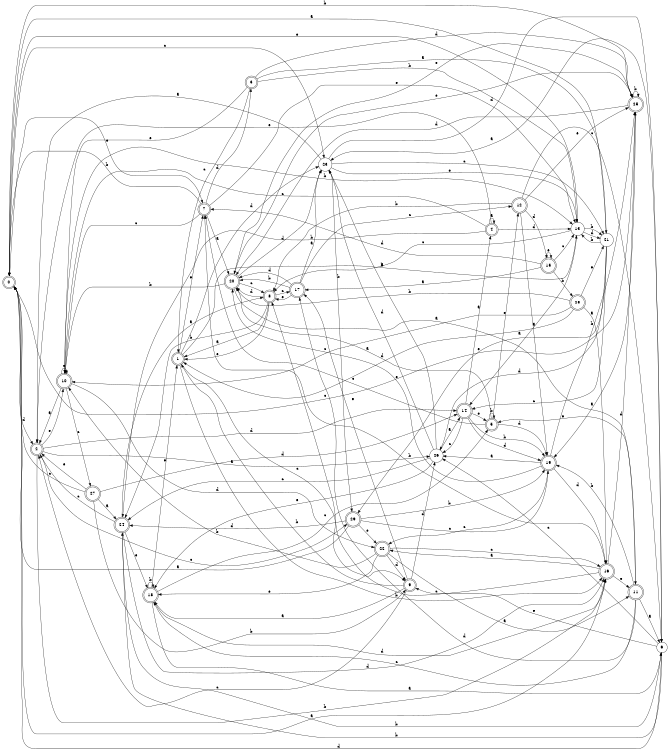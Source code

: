 digraph n24_10 {
__start0 [label="" shape="none"];

rankdir=LR;
size="8,5";

s0 [style="rounded,filled", color="black", fillcolor="white" shape="doublecircle", label="0"];
s1 [style="rounded,filled", color="black", fillcolor="white" shape="doublecircle", label="1"];
s2 [style="rounded,filled", color="black", fillcolor="white" shape="doublecircle", label="2"];
s3 [style="rounded,filled", color="black", fillcolor="white" shape="doublecircle", label="3"];
s4 [style="rounded,filled", color="black", fillcolor="white" shape="doublecircle", label="4"];
s5 [style="rounded,filled", color="black", fillcolor="white" shape="doublecircle", label="5"];
s6 [style="filled", color="black", fillcolor="white" shape="circle", label="6"];
s7 [style="rounded,filled", color="black", fillcolor="white" shape="doublecircle", label="7"];
s8 [style="rounded,filled", color="black", fillcolor="white" shape="doublecircle", label="8"];
s9 [style="rounded,filled", color="black", fillcolor="white" shape="doublecircle", label="9"];
s10 [style="rounded,filled", color="black", fillcolor="white" shape="doublecircle", label="10"];
s11 [style="rounded,filled", color="black", fillcolor="white" shape="doublecircle", label="11"];
s12 [style="rounded,filled", color="black", fillcolor="white" shape="doublecircle", label="12"];
s13 [style="filled", color="black", fillcolor="white" shape="circle", label="13"];
s14 [style="rounded,filled", color="black", fillcolor="white" shape="doublecircle", label="14"];
s15 [style="rounded,filled", color="black", fillcolor="white" shape="doublecircle", label="15"];
s16 [style="rounded,filled", color="black", fillcolor="white" shape="doublecircle", label="16"];
s17 [style="rounded,filled", color="black", fillcolor="white" shape="doublecircle", label="17"];
s18 [style="rounded,filled", color="black", fillcolor="white" shape="doublecircle", label="18"];
s19 [style="rounded,filled", color="black", fillcolor="white" shape="doublecircle", label="19"];
s20 [style="rounded,filled", color="black", fillcolor="white" shape="doublecircle", label="20"];
s21 [style="filled", color="black", fillcolor="white" shape="circle", label="21"];
s22 [style="rounded,filled", color="black", fillcolor="white" shape="doublecircle", label="22"];
s23 [style="filled", color="black", fillcolor="white" shape="circle", label="23"];
s24 [style="rounded,filled", color="black", fillcolor="white" shape="doublecircle", label="24"];
s25 [style="rounded,filled", color="black", fillcolor="white" shape="doublecircle", label="25"];
s26 [style="filled", color="black", fillcolor="white" shape="circle", label="26"];
s27 [style="rounded,filled", color="black", fillcolor="white" shape="doublecircle", label="27"];
s28 [style="rounded,filled", color="black", fillcolor="white" shape="doublecircle", label="28"];
s29 [style="rounded,filled", color="black", fillcolor="white" shape="doublecircle", label="29"];
s0 -> s16 [label="a"];
s0 -> s25 [label="b"];
s0 -> s23 [label="c"];
s0 -> s2 [label="d"];
s0 -> s7 [label="e"];
s1 -> s13 [label="a"];
s1 -> s16 [label="b"];
s1 -> s9 [label="c"];
s1 -> s23 [label="d"];
s1 -> s7 [label="e"];
s2 -> s26 [label="a"];
s2 -> s16 [label="b"];
s2 -> s29 [label="c"];
s2 -> s14 [label="d"];
s2 -> s10 [label="e"];
s3 -> s21 [label="a"];
s3 -> s13 [label="b"];
s3 -> s1 [label="c"];
s3 -> s25 [label="d"];
s3 -> s10 [label="e"];
s4 -> s4 [label="a"];
s4 -> s24 [label="b"];
s4 -> s10 [label="c"];
s4 -> s13 [label="d"];
s4 -> s2 [label="e"];
s5 -> s20 [label="a"];
s5 -> s5 [label="b"];
s5 -> s7 [label="c"];
s5 -> s19 [label="d"];
s5 -> s12 [label="e"];
s6 -> s23 [label="a"];
s6 -> s24 [label="b"];
s6 -> s26 [label="c"];
s6 -> s0 [label="d"];
s6 -> s9 [label="e"];
s7 -> s20 [label="a"];
s7 -> s0 [label="b"];
s7 -> s10 [label="c"];
s7 -> s3 [label="d"];
s7 -> s13 [label="e"];
s8 -> s1 [label="a"];
s8 -> s24 [label="b"];
s8 -> s17 [label="c"];
s8 -> s20 [label="d"];
s8 -> s1 [label="e"];
s9 -> s18 [label="a"];
s9 -> s1 [label="b"];
s9 -> s2 [label="c"];
s9 -> s26 [label="d"];
s9 -> s17 [label="e"];
s10 -> s2 [label="a"];
s10 -> s13 [label="b"];
s10 -> s27 [label="c"];
s10 -> s22 [label="d"];
s10 -> s10 [label="e"];
s11 -> s6 [label="a"];
s11 -> s19 [label="b"];
s11 -> s18 [label="c"];
s11 -> s17 [label="d"];
s11 -> s5 [label="e"];
s12 -> s19 [label="a"];
s12 -> s8 [label="b"];
s12 -> s6 [label="c"];
s12 -> s15 [label="d"];
s12 -> s25 [label="e"];
s13 -> s14 [label="a"];
s13 -> s21 [label="b"];
s13 -> s8 [label="c"];
s13 -> s21 [label="d"];
s13 -> s0 [label="e"];
s14 -> s4 [label="a"];
s14 -> s19 [label="b"];
s14 -> s26 [label="c"];
s14 -> s19 [label="d"];
s14 -> s5 [label="e"];
s15 -> s17 [label="a"];
s15 -> s28 [label="b"];
s15 -> s13 [label="c"];
s15 -> s7 [label="d"];
s15 -> s15 [label="e"];
s16 -> s22 [label="a"];
s16 -> s7 [label="b"];
s16 -> s8 [label="c"];
s16 -> s25 [label="d"];
s16 -> s11 [label="e"];
s17 -> s23 [label="a"];
s17 -> s20 [label="b"];
s17 -> s12 [label="c"];
s17 -> s20 [label="d"];
s17 -> s8 [label="e"];
s18 -> s6 [label="a"];
s18 -> s18 [label="b"];
s18 -> s5 [label="c"];
s18 -> s16 [label="d"];
s18 -> s1 [label="e"];
s19 -> s26 [label="a"];
s19 -> s25 [label="b"];
s19 -> s22 [label="c"];
s19 -> s16 [label="d"];
s19 -> s20 [label="e"];
s20 -> s11 [label="a"];
s20 -> s10 [label="b"];
s20 -> s8 [label="c"];
s20 -> s23 [label="d"];
s20 -> s25 [label="e"];
s21 -> s0 [label="a"];
s21 -> s13 [label="b"];
s21 -> s14 [label="c"];
s21 -> s26 [label="d"];
s21 -> s29 [label="e"];
s22 -> s11 [label="a"];
s22 -> s10 [label="b"];
s22 -> s16 [label="c"];
s22 -> s9 [label="d"];
s22 -> s18 [label="e"];
s23 -> s2 [label="a"];
s23 -> s29 [label="b"];
s23 -> s21 [label="c"];
s23 -> s6 [label="d"];
s23 -> s13 [label="e"];
s24 -> s8 [label="a"];
s24 -> s6 [label="b"];
s24 -> s2 [label="c"];
s24 -> s16 [label="d"];
s24 -> s18 [label="e"];
s25 -> s19 [label="a"];
s25 -> s25 [label="b"];
s25 -> s0 [label="c"];
s25 -> s20 [label="d"];
s25 -> s20 [label="e"];
s26 -> s14 [label="a"];
s26 -> s23 [label="b"];
s26 -> s24 [label="c"];
s26 -> s23 [label="d"];
s26 -> s18 [label="e"];
s27 -> s24 [label="a"];
s27 -> s9 [label="b"];
s27 -> s0 [label="c"];
s27 -> s14 [label="d"];
s27 -> s2 [label="e"];
s28 -> s16 [label="a"];
s28 -> s20 [label="b"];
s28 -> s10 [label="c"];
s28 -> s1 [label="d"];
s28 -> s21 [label="e"];
s29 -> s0 [label="a"];
s29 -> s19 [label="b"];
s29 -> s19 [label="c"];
s29 -> s24 [label="d"];
s29 -> s22 [label="e"];

}